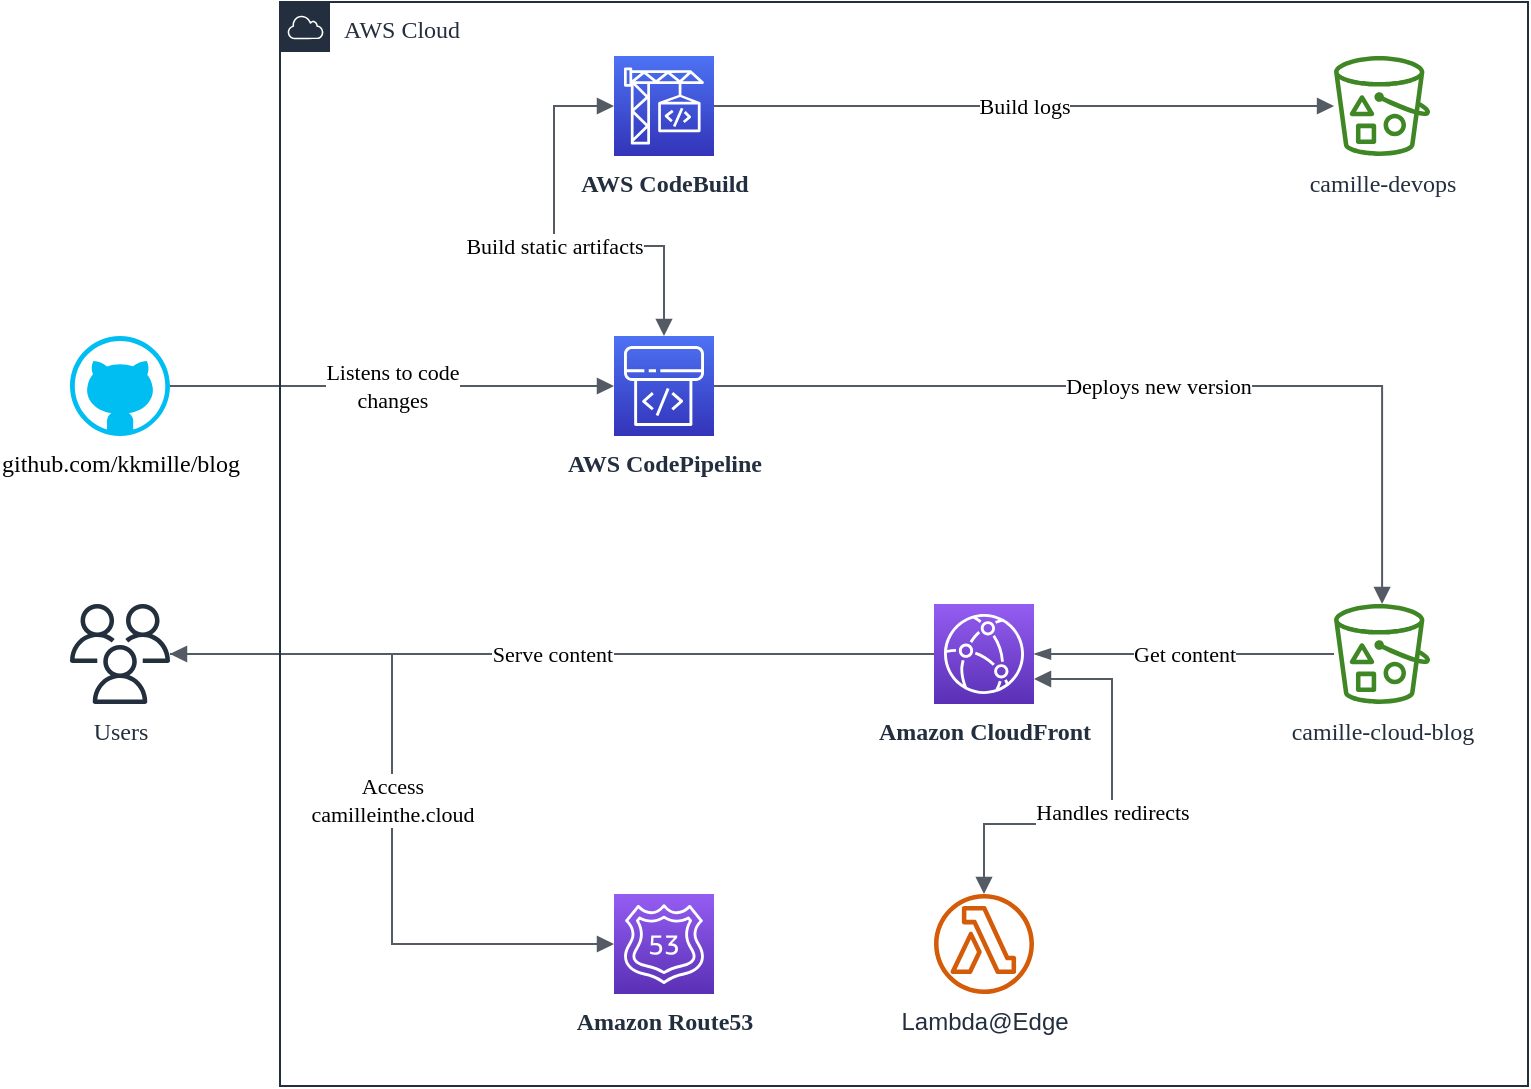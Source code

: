 <mxfile version="20.2.2" type="github">
  <diagram id="zUTgVJNjK29cPTwv6yNP" name="Page-1">
    <mxGraphModel dx="1460" dy="889" grid="0" gridSize="10" guides="1" tooltips="1" connect="1" arrows="1" fold="1" page="1" pageScale="1" pageWidth="1100" pageHeight="850" math="0" shadow="0">
      <root>
        <mxCell id="0" />
        <mxCell id="1" parent="0" />
        <mxCell id="y9SOEJxL9d5C58W8Ml_m-1" value="github.com/kkmille/blog" style="verticalLabelPosition=bottom;html=1;verticalAlign=top;align=center;strokeColor=none;fillColor=#00BEF2;shape=mxgraph.azure.github_code;pointerEvents=1;fontFamily=Amazon Ember;" vertex="1" parent="1">
          <mxGeometry x="189" y="300" width="50" height="50" as="geometry" />
        </mxCell>
        <mxCell id="y9SOEJxL9d5C58W8Ml_m-2" value="AWS CodePipeline" style="sketch=0;points=[[0,0,0],[0.25,0,0],[0.5,0,0],[0.75,0,0],[1,0,0],[0,1,0],[0.25,1,0],[0.5,1,0],[0.75,1,0],[1,1,0],[0,0.25,0],[0,0.5,0],[0,0.75,0],[1,0.25,0],[1,0.5,0],[1,0.75,0]];outlineConnect=0;fontColor=#232F3E;gradientColor=#4D72F3;gradientDirection=north;fillColor=#3334B9;strokeColor=#ffffff;dashed=0;verticalLabelPosition=bottom;verticalAlign=top;align=center;html=1;fontSize=12;fontStyle=1;aspect=fixed;shape=mxgraph.aws4.resourceIcon;resIcon=mxgraph.aws4.codepipeline;fontFamily=Amazon Ember;" vertex="1" parent="1">
          <mxGeometry x="461" y="300" width="50" height="50" as="geometry" />
        </mxCell>
        <mxCell id="y9SOEJxL9d5C58W8Ml_m-3" value="AWS CodeBuild" style="sketch=0;points=[[0,0,0],[0.25,0,0],[0.5,0,0],[0.75,0,0],[1,0,0],[0,1,0],[0.25,1,0],[0.5,1,0],[0.75,1,0],[1,1,0],[0,0.25,0],[0,0.5,0],[0,0.75,0],[1,0.25,0],[1,0.5,0],[1,0.75,0]];outlineConnect=0;fontColor=#232F3E;gradientColor=#4D72F3;gradientDirection=north;fillColor=#3334B9;strokeColor=#ffffff;dashed=0;verticalLabelPosition=bottom;verticalAlign=top;align=center;html=1;fontSize=12;fontStyle=1;aspect=fixed;shape=mxgraph.aws4.resourceIcon;resIcon=mxgraph.aws4.codebuild;fontFamily=Amazon Ember;" vertex="1" parent="1">
          <mxGeometry x="461" y="160" width="50" height="50" as="geometry" />
        </mxCell>
        <mxCell id="y9SOEJxL9d5C58W8Ml_m-6" value="camille-cloud-blog" style="sketch=0;outlineConnect=0;fontColor=#232F3E;gradientColor=none;fillColor=#3F8624;strokeColor=none;dashed=0;verticalLabelPosition=bottom;verticalAlign=top;align=center;html=1;fontSize=12;fontStyle=0;aspect=fixed;pointerEvents=1;shape=mxgraph.aws4.bucket_with_objects;fontFamily=Amazon Ember;" vertex="1" parent="1">
          <mxGeometry x="821" y="434" width="48.12" height="50" as="geometry" />
        </mxCell>
        <mxCell id="y9SOEJxL9d5C58W8Ml_m-7" value="Amazon CloudFront" style="sketch=0;points=[[0,0,0],[0.25,0,0],[0.5,0,0],[0.75,0,0],[1,0,0],[0,1,0],[0.25,1,0],[0.5,1,0],[0.75,1,0],[1,1,0],[0,0.25,0],[0,0.5,0],[0,0.75,0],[1,0.25,0],[1,0.5,0],[1,0.75,0]];outlineConnect=0;fontColor=#232F3E;gradientColor=#945DF2;gradientDirection=north;fillColor=#5A30B5;strokeColor=#ffffff;dashed=0;verticalLabelPosition=bottom;verticalAlign=top;align=center;html=1;fontSize=12;fontStyle=1;aspect=fixed;shape=mxgraph.aws4.resourceIcon;resIcon=mxgraph.aws4.cloudfront;fontFamily=Amazon Ember;" vertex="1" parent="1">
          <mxGeometry x="621" y="434" width="50" height="50" as="geometry" />
        </mxCell>
        <mxCell id="y9SOEJxL9d5C58W8Ml_m-8" value="&lt;div&gt;Lambda@Edge&lt;/div&gt;" style="sketch=0;outlineConnect=0;fontColor=#232F3E;gradientColor=none;fillColor=#D45B07;strokeColor=none;dashed=0;verticalLabelPosition=bottom;verticalAlign=top;align=center;html=1;fontSize=12;fontStyle=0;aspect=fixed;pointerEvents=1;shape=mxgraph.aws4.lambda_function;" vertex="1" parent="1">
          <mxGeometry x="621" y="579" width="50" height="50" as="geometry" />
        </mxCell>
        <mxCell id="y9SOEJxL9d5C58W8Ml_m-9" value="Amazon Route53" style="sketch=0;points=[[0,0,0],[0.25,0,0],[0.5,0,0],[0.75,0,0],[1,0,0],[0,1,0],[0.25,1,0],[0.5,1,0],[0.75,1,0],[1,1,0],[0,0.25,0],[0,0.5,0],[0,0.75,0],[1,0.25,0],[1,0.5,0],[1,0.75,0]];outlineConnect=0;fontColor=#232F3E;gradientColor=#945DF2;gradientDirection=north;fillColor=#5A30B5;strokeColor=#ffffff;dashed=0;verticalLabelPosition=bottom;verticalAlign=top;align=center;html=1;fontSize=12;fontStyle=1;aspect=fixed;shape=mxgraph.aws4.resourceIcon;resIcon=mxgraph.aws4.route_53;fontFamily=Amazon Ember;" vertex="1" parent="1">
          <mxGeometry x="461" y="579" width="50" height="50" as="geometry" />
        </mxCell>
        <mxCell id="y9SOEJxL9d5C58W8Ml_m-10" value="camille-devops" style="sketch=0;outlineConnect=0;fontColor=#232F3E;gradientColor=none;fillColor=#3F8624;strokeColor=none;dashed=0;verticalLabelPosition=bottom;verticalAlign=top;align=center;html=1;fontSize=12;fontStyle=0;aspect=fixed;pointerEvents=1;shape=mxgraph.aws4.bucket_with_objects;fontFamily=Amazon Ember;" vertex="1" parent="1">
          <mxGeometry x="821" y="160" width="48.12" height="50" as="geometry" />
        </mxCell>
        <mxCell id="y9SOEJxL9d5C58W8Ml_m-11" value="&lt;div&gt;Listens to code&lt;/div&gt;&lt;div&gt;changes&lt;br&gt;&lt;/div&gt;" style="edgeStyle=orthogonalEdgeStyle;html=1;endArrow=block;elbow=vertical;startArrow=none;endFill=1;strokeColor=#545B64;rounded=0;fontFamily=Amazon Ember;exitX=1;exitY=0.5;exitDx=0;exitDy=0;exitPerimeter=0;entryX=0;entryY=0.5;entryDx=0;entryDy=0;entryPerimeter=0;" edge="1" parent="1" source="y9SOEJxL9d5C58W8Ml_m-1" target="y9SOEJxL9d5C58W8Ml_m-2">
          <mxGeometry width="100" relative="1" as="geometry">
            <mxPoint x="491" y="560" as="sourcePoint" />
            <mxPoint x="591" y="560" as="targetPoint" />
          </mxGeometry>
        </mxCell>
        <mxCell id="y9SOEJxL9d5C58W8Ml_m-12" value="Build static artifacts" style="edgeStyle=orthogonalEdgeStyle;html=1;endArrow=block;elbow=vertical;startArrow=block;startFill=1;endFill=1;strokeColor=#545B64;rounded=0;fontFamily=Amazon Ember;exitX=0.5;exitY=0;exitDx=0;exitDy=0;exitPerimeter=0;entryX=0;entryY=0.5;entryDx=0;entryDy=0;entryPerimeter=0;" edge="1" parent="1" source="y9SOEJxL9d5C58W8Ml_m-2" target="y9SOEJxL9d5C58W8Ml_m-3">
          <mxGeometry width="100" relative="1" as="geometry">
            <mxPoint x="491" y="560" as="sourcePoint" />
            <mxPoint x="591" y="560" as="targetPoint" />
            <Array as="points">
              <mxPoint x="486" y="255" />
              <mxPoint x="431" y="255" />
              <mxPoint x="431" y="185" />
            </Array>
          </mxGeometry>
        </mxCell>
        <mxCell id="y9SOEJxL9d5C58W8Ml_m-13" value="Users" style="sketch=0;outlineConnect=0;fontColor=#232F3E;gradientColor=none;fillColor=#232F3D;strokeColor=none;dashed=0;verticalLabelPosition=bottom;verticalAlign=top;align=center;html=1;fontSize=12;fontStyle=0;aspect=fixed;pointerEvents=1;shape=mxgraph.aws4.users;fontFamily=Amazon Ember;" vertex="1" parent="1">
          <mxGeometry x="189" y="434" width="50" height="50" as="geometry" />
        </mxCell>
        <mxCell id="y9SOEJxL9d5C58W8Ml_m-14" value="Serve content" style="edgeStyle=orthogonalEdgeStyle;html=1;endArrow=none;elbow=vertical;startArrow=block;endFill=0;strokeColor=#545B64;rounded=0;fontFamily=Amazon Ember;entryX=0;entryY=0.5;entryDx=0;entryDy=0;entryPerimeter=0;startFill=1;" edge="1" parent="1" source="y9SOEJxL9d5C58W8Ml_m-13" target="y9SOEJxL9d5C58W8Ml_m-7">
          <mxGeometry width="100" relative="1" as="geometry">
            <mxPoint x="311" y="454" as="sourcePoint" />
            <mxPoint x="381" y="474" as="targetPoint" />
          </mxGeometry>
        </mxCell>
        <mxCell id="y9SOEJxL9d5C58W8Ml_m-15" value="&lt;div&gt;Access&lt;/div&gt;&lt;div&gt;camilleinthe.cloud&lt;/div&gt;" style="edgeStyle=orthogonalEdgeStyle;html=1;endArrow=block;elbow=vertical;startArrow=none;endFill=1;strokeColor=#545B64;rounded=0;fontFamily=Amazon Ember;entryX=0;entryY=0.5;entryDx=0;entryDy=0;entryPerimeter=0;" edge="1" parent="1" source="y9SOEJxL9d5C58W8Ml_m-13" target="y9SOEJxL9d5C58W8Ml_m-9">
          <mxGeometry width="100" relative="1" as="geometry">
            <mxPoint x="291" y="469" as="sourcePoint" />
            <mxPoint x="471" y="469" as="targetPoint" />
          </mxGeometry>
        </mxCell>
        <mxCell id="y9SOEJxL9d5C58W8Ml_m-16" value="Get content" style="edgeStyle=orthogonalEdgeStyle;html=1;endArrow=none;elbow=vertical;startArrow=blockThin;endFill=0;strokeColor=#545B64;rounded=0;fontFamily=Amazon Ember;exitX=1;exitY=0.5;exitDx=0;exitDy=0;exitPerimeter=0;startFill=1;" edge="1" parent="1" source="y9SOEJxL9d5C58W8Ml_m-7" target="y9SOEJxL9d5C58W8Ml_m-6">
          <mxGeometry width="100" relative="1" as="geometry">
            <mxPoint x="491" y="524" as="sourcePoint" />
            <mxPoint x="591" y="524" as="targetPoint" />
          </mxGeometry>
        </mxCell>
        <mxCell id="y9SOEJxL9d5C58W8Ml_m-17" value="Handles redirects" style="edgeStyle=orthogonalEdgeStyle;html=1;endArrow=block;elbow=vertical;startArrow=block;startFill=1;endFill=1;strokeColor=#545B64;rounded=0;fontFamily=Amazon Ember;exitX=1;exitY=0.75;exitDx=0;exitDy=0;exitPerimeter=0;" edge="1" parent="1" source="y9SOEJxL9d5C58W8Ml_m-7" target="y9SOEJxL9d5C58W8Ml_m-8">
          <mxGeometry width="100" relative="1" as="geometry">
            <mxPoint x="491" y="524" as="sourcePoint" />
            <mxPoint x="591" y="524" as="targetPoint" />
            <Array as="points">
              <mxPoint x="710" y="472" />
              <mxPoint x="710" y="544" />
              <mxPoint x="646" y="544" />
            </Array>
          </mxGeometry>
        </mxCell>
        <mxCell id="y9SOEJxL9d5C58W8Ml_m-19" value="Deploys new version" style="edgeStyle=orthogonalEdgeStyle;html=1;endArrow=block;elbow=vertical;startArrow=none;endFill=1;strokeColor=#545B64;rounded=0;fontFamily=Amazon Ember;exitX=1;exitY=0.5;exitDx=0;exitDy=0;exitPerimeter=0;" edge="1" parent="1" source="y9SOEJxL9d5C58W8Ml_m-2" target="y9SOEJxL9d5C58W8Ml_m-6">
          <mxGeometry width="100" relative="1" as="geometry">
            <mxPoint x="491" y="560" as="sourcePoint" />
            <mxPoint x="591" y="560" as="targetPoint" />
          </mxGeometry>
        </mxCell>
        <mxCell id="y9SOEJxL9d5C58W8Ml_m-20" value="Build logs" style="edgeStyle=orthogonalEdgeStyle;html=1;endArrow=block;elbow=vertical;startArrow=none;endFill=1;strokeColor=#545B64;rounded=0;fontFamily=Amazon Ember;exitX=1;exitY=0.5;exitDx=0;exitDy=0;exitPerimeter=0;" edge="1" parent="1" source="y9SOEJxL9d5C58W8Ml_m-3" target="y9SOEJxL9d5C58W8Ml_m-10">
          <mxGeometry width="100" relative="1" as="geometry">
            <mxPoint x="491" y="560" as="sourcePoint" />
            <mxPoint x="591" y="560" as="targetPoint" />
          </mxGeometry>
        </mxCell>
        <mxCell id="y9SOEJxL9d5C58W8Ml_m-22" value="AWS Cloud" style="points=[[0,0],[0.25,0],[0.5,0],[0.75,0],[1,0],[1,0.25],[1,0.5],[1,0.75],[1,1],[0.75,1],[0.5,1],[0.25,1],[0,1],[0,0.75],[0,0.5],[0,0.25]];outlineConnect=0;gradientColor=none;html=1;whiteSpace=wrap;fontSize=12;fontStyle=0;container=1;pointerEvents=0;collapsible=0;recursiveResize=0;shape=mxgraph.aws4.group;grIcon=mxgraph.aws4.group_aws_cloud;strokeColor=#232F3E;fillColor=none;verticalAlign=top;align=left;spacingLeft=30;fontColor=#232F3E;dashed=0;fontFamily=Amazon Ember;" vertex="1" parent="1">
          <mxGeometry x="294" y="133" width="624" height="542" as="geometry" />
        </mxCell>
      </root>
    </mxGraphModel>
  </diagram>
</mxfile>
